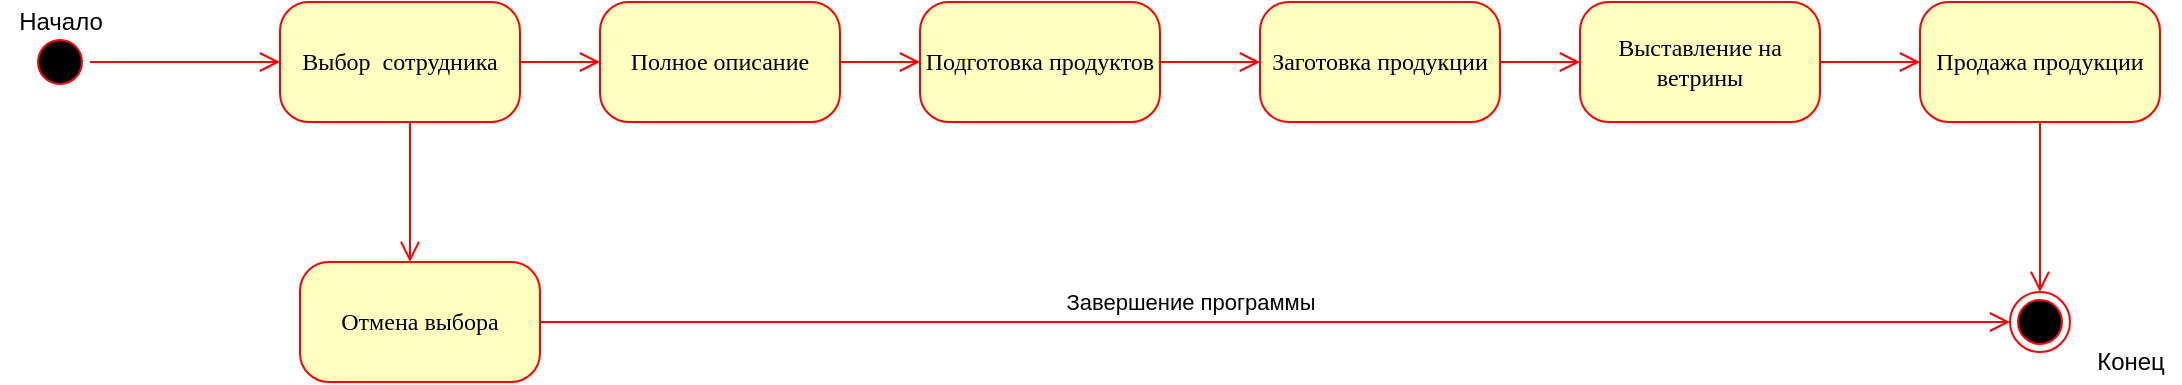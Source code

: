 <mxfile version="14.6.5" type="device"><diagram name="Page-1" id="58cdce13-f638-feb5-8d6f-7d28b1aa9fa0"><mxGraphModel dx="1422" dy="794" grid="1" gridSize="10" guides="1" tooltips="1" connect="1" arrows="1" fold="1" page="1" pageScale="1" pageWidth="1100" pageHeight="850" background="#ffffff" math="0" shadow="0"><root><mxCell id="0"/><mxCell id="1" parent="0"/><mxCell id="WkQTOgaQETtJQRWy6dP5-7" value="Заготовка продукции" style="rounded=1;whiteSpace=wrap;html=1;arcSize=24;fillColor=#ffffc0;strokeColor=#ff0000;shadow=0;comic=0;labelBackgroundColor=none;fontFamily=Verdana;fontSize=12;fontColor=#000000;align=center;" parent="1" vertex="1"><mxGeometry x="630" y="150" width="120" height="60" as="geometry"/></mxCell><mxCell id="WkQTOgaQETtJQRWy6dP5-8" style="edgeStyle=orthogonalEdgeStyle;html=1;labelBackgroundColor=none;endArrow=open;endSize=8;strokeColor=#ff0000;fontFamily=Verdana;fontSize=12;align=left;" parent="1" source="WkQTOgaQETtJQRWy6dP5-5" target="WkQTOgaQETtJQRWy6dP5-7" edge="1"><mxGeometry relative="1" as="geometry"><Array as="points"/><mxPoint x="535" y="190" as="sourcePoint"/><mxPoint x="605" y="190" as="targetPoint"/></mxGeometry></mxCell><mxCell id="WkQTOgaQETtJQRWy6dP5-19" value="Выставление на ветрины" style="rounded=1;whiteSpace=wrap;html=1;arcSize=24;fillColor=#ffffc0;strokeColor=#ff0000;shadow=0;comic=0;labelBackgroundColor=none;fontFamily=Verdana;fontSize=12;fontColor=#000000;align=center;" parent="1" vertex="1"><mxGeometry x="790" y="150" width="120" height="60" as="geometry"/></mxCell><mxCell id="WkQTOgaQETtJQRWy6dP5-20" style="edgeStyle=orthogonalEdgeStyle;html=1;labelBackgroundColor=none;endArrow=open;endSize=8;strokeColor=#ff0000;fontFamily=Verdana;fontSize=12;align=left;" parent="1" source="WkQTOgaQETtJQRWy6dP5-7" target="WkQTOgaQETtJQRWy6dP5-19" edge="1"><mxGeometry relative="1" as="geometry"><Array as="points"/><mxPoint x="605" y="190" as="sourcePoint"/><mxPoint x="675" y="190" as="targetPoint"/></mxGeometry></mxCell><mxCell id="382b91b5511bd0f7-1" value="" style="ellipse;html=1;shape=startState;fillColor=#000000;strokeColor=#ff0000;rounded=1;shadow=0;comic=0;labelBackgroundColor=none;fontFamily=Verdana;fontSize=12;fontColor=#000000;align=center;direction=south;" parent="1" vertex="1"><mxGeometry x="15" y="165" width="30" height="30" as="geometry"/></mxCell><mxCell id="382b91b5511bd0f7-5" value="Отмена выбора" style="rounded=1;whiteSpace=wrap;html=1;arcSize=24;fillColor=#ffffc0;strokeColor=#ff0000;shadow=0;comic=0;labelBackgroundColor=none;fontFamily=Verdana;fontSize=12;fontColor=#000000;align=center;" parent="1" vertex="1"><mxGeometry x="150" y="280" width="120" height="60" as="geometry"/></mxCell><mxCell id="382b91b5511bd0f7-6" value="Выбор&amp;nbsp; сотрудника" style="rounded=1;whiteSpace=wrap;html=1;arcSize=24;fillColor=#ffffc0;strokeColor=#ff0000;shadow=0;comic=0;labelBackgroundColor=none;fontFamily=Verdana;fontSize=12;fontColor=#000000;align=center;" parent="1" vertex="1"><mxGeometry x="140" y="150" width="120" height="60" as="geometry"/></mxCell><mxCell id="382b91b5511bd0f7-7" value="Полное описание" style="rounded=1;whiteSpace=wrap;html=1;arcSize=24;fillColor=#ffffc0;strokeColor=#ff0000;shadow=0;comic=0;labelBackgroundColor=none;fontFamily=Verdana;fontSize=12;fontColor=#000000;align=center;" parent="1" vertex="1"><mxGeometry x="300" y="150" width="120" height="60" as="geometry"/></mxCell><mxCell id="2a3bc250acf0617d-9" style="edgeStyle=orthogonalEdgeStyle;html=1;labelBackgroundColor=none;endArrow=open;endSize=8;strokeColor=#ff0000;fontFamily=Verdana;fontSize=12;align=left;" parent="1" source="382b91b5511bd0f7-1" target="382b91b5511bd0f7-6" edge="1"><mxGeometry relative="1" as="geometry"/></mxCell><mxCell id="2a3bc250acf0617d-10" style="edgeStyle=orthogonalEdgeStyle;html=1;labelBackgroundColor=none;endArrow=open;endSize=8;strokeColor=#ff0000;fontFamily=Verdana;fontSize=12;align=left;" parent="1" source="382b91b5511bd0f7-6" target="382b91b5511bd0f7-7" edge="1"><mxGeometry relative="1" as="geometry"><Array as="points"/><mxPoint x="290" y="210" as="targetPoint"/></mxGeometry></mxCell><mxCell id="WkQTOgaQETtJQRWy6dP5-1" style="edgeStyle=elbowEdgeStyle;html=1;labelBackgroundColor=none;endArrow=open;endSize=8;strokeColor=#ff0000;fontFamily=Verdana;fontSize=12;align=left;" parent="1" source="382b91b5511bd0f7-6" target="382b91b5511bd0f7-5" edge="1"><mxGeometry relative="1" as="geometry"><mxPoint x="165" y="350" as="sourcePoint"/><mxPoint x="165" y="535" as="targetPoint"/></mxGeometry></mxCell><mxCell id="WkQTOgaQETtJQRWy6dP5-2" style="edgeStyle=orthogonalEdgeStyle;html=1;labelBackgroundColor=none;endArrow=open;endSize=8;strokeColor=#ff0000;fontFamily=Verdana;fontSize=12;align=left;" parent="1" source="382b91b5511bd0f7-5" target="WkQTOgaQETtJQRWy6dP5-27" edge="1"><mxGeometry relative="1" as="geometry"><Array as="points"/><mxPoint x="255" y="190" as="sourcePoint"/><mxPoint x="1050" y="310.0" as="targetPoint"/></mxGeometry></mxCell><mxCell id="WkQTOgaQETtJQRWy6dP5-23" value="Завершение программы" style="edgeLabel;html=1;align=center;verticalAlign=middle;resizable=0;points=[];" parent="WkQTOgaQETtJQRWy6dP5-2" vertex="1" connectable="0"><mxGeometry x="-0.269" y="1" relative="1" as="geometry"><mxPoint x="56" y="-9" as="offset"/></mxGeometry></mxCell><mxCell id="WkQTOgaQETtJQRWy6dP5-5" value="Подготовка продуктов" style="rounded=1;whiteSpace=wrap;html=1;arcSize=24;fillColor=#ffffc0;strokeColor=#ff0000;shadow=0;comic=0;labelBackgroundColor=none;fontFamily=Verdana;fontSize=12;fontColor=#000000;align=center;" parent="1" vertex="1"><mxGeometry x="460" y="150" width="120" height="60" as="geometry"/></mxCell><mxCell id="WkQTOgaQETtJQRWy6dP5-6" style="edgeStyle=orthogonalEdgeStyle;html=1;labelBackgroundColor=none;endArrow=open;endSize=8;strokeColor=#ff0000;fontFamily=Verdana;fontSize=12;align=left;" parent="1" source="382b91b5511bd0f7-7" target="WkQTOgaQETtJQRWy6dP5-5" edge="1"><mxGeometry relative="1" as="geometry"><Array as="points"/><mxPoint x="255" y="190" as="sourcePoint"/><mxPoint x="335" y="190" as="targetPoint"/></mxGeometry></mxCell><mxCell id="WkQTOgaQETtJQRWy6dP5-21" value="Продажа продукции" style="rounded=1;whiteSpace=wrap;html=1;arcSize=24;fillColor=#ffffc0;strokeColor=#ff0000;shadow=0;comic=0;labelBackgroundColor=none;fontFamily=Verdana;fontSize=12;fontColor=#000000;align=center;" parent="1" vertex="1"><mxGeometry x="960" y="150" width="120" height="60" as="geometry"/></mxCell><mxCell id="WkQTOgaQETtJQRWy6dP5-22" style="edgeStyle=orthogonalEdgeStyle;html=1;labelBackgroundColor=none;endArrow=open;endSize=8;strokeColor=#ff0000;fontFamily=Verdana;fontSize=12;align=left;" parent="1" source="WkQTOgaQETtJQRWy6dP5-19" target="WkQTOgaQETtJQRWy6dP5-21" edge="1"><mxGeometry relative="1" as="geometry"><Array as="points"/><mxPoint x="795" y="190" as="sourcePoint"/><mxPoint x="835" y="190" as="targetPoint"/></mxGeometry></mxCell><mxCell id="WkQTOgaQETtJQRWy6dP5-24" style="edgeStyle=orthogonalEdgeStyle;html=1;labelBackgroundColor=none;endArrow=open;endSize=8;strokeColor=#ff0000;fontFamily=Verdana;fontSize=12;align=left;" parent="1" source="WkQTOgaQETtJQRWy6dP5-21" target="WkQTOgaQETtJQRWy6dP5-27" edge="1"><mxGeometry relative="1" as="geometry"><Array as="points"/><mxPoint x="795" y="190" as="sourcePoint"/><mxPoint x="1065" y="295" as="targetPoint"/></mxGeometry></mxCell><mxCell id="WkQTOgaQETtJQRWy6dP5-27" value="" style="ellipse;html=1;shape=endState;fillColor=#000000;strokeColor=#ff0000;" parent="1" vertex="1"><mxGeometry x="1005" y="295" width="30" height="30" as="geometry"/></mxCell><mxCell id="WkQTOgaQETtJQRWy6dP5-28" value="Конец" style="text;html=1;align=center;verticalAlign=middle;resizable=0;points=[];autosize=1;strokeColor=none;" parent="1" vertex="1"><mxGeometry x="1040" y="320" width="50" height="20" as="geometry"/></mxCell><mxCell id="WkQTOgaQETtJQRWy6dP5-29" value="Начало" style="text;html=1;align=center;verticalAlign=middle;resizable=0;points=[];autosize=1;strokeColor=none;" parent="1" vertex="1"><mxGeometry y="150" width="60" height="20" as="geometry"/></mxCell></root></mxGraphModel></diagram></mxfile>